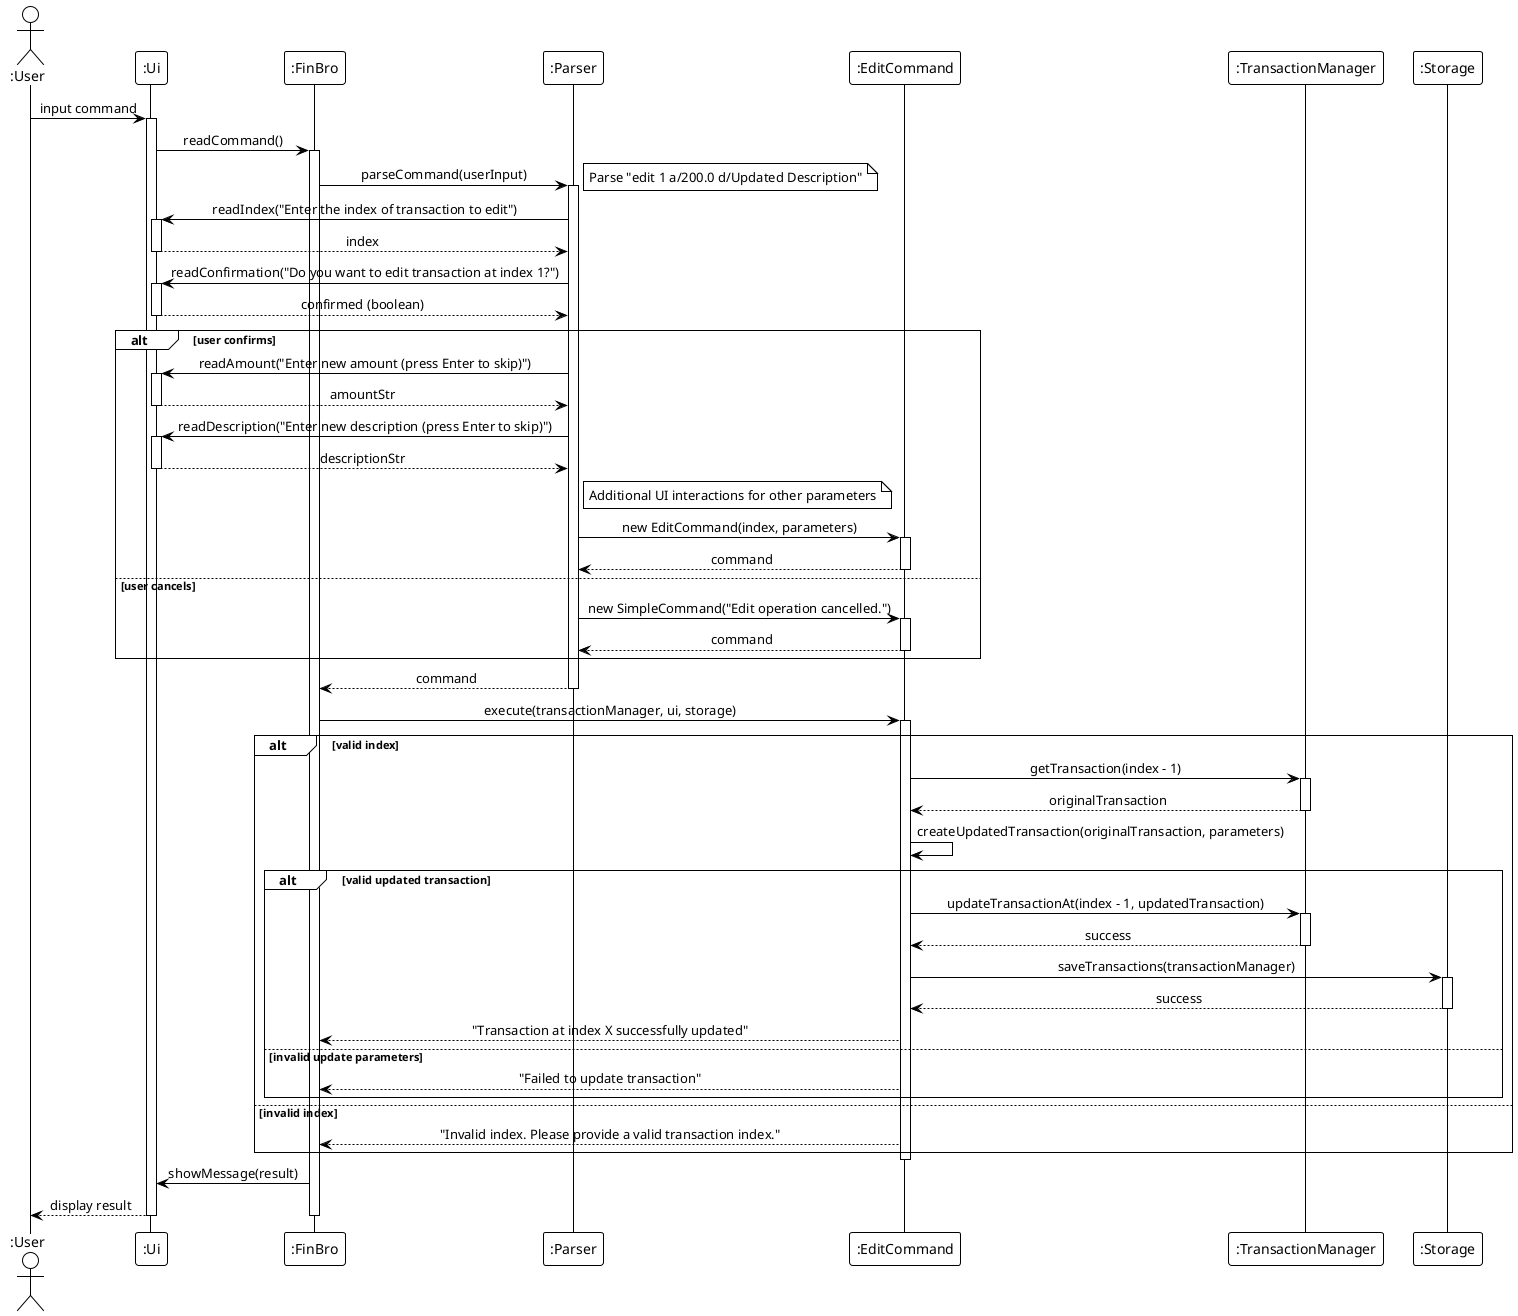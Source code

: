 @startuml
!theme plain
skinparam sequenceMessageAlign center
skinparam responseMessageBelowArrow true

actor ":User" as User
participant ":Ui" as UI
participant ":FinBro" as FinBro
participant ":Parser" as Parser
participant ":EditCommand" as EditCommand
participant ":TransactionManager" as TransactionMgr
participant ":Storage" as Storage

User -> UI : input command
activate UI

UI -> FinBro : readCommand()
activate FinBro

FinBro -> Parser : parseCommand(userInput)
activate Parser

note right: Parse "edit 1 a/200.0 d/Updated Description"

Parser -> UI : readIndex("Enter the index of transaction to edit")
activate UI
UI --> Parser : index
deactivate UI

Parser -> UI : readConfirmation("Do you want to edit transaction at index 1?")
activate UI
UI --> Parser : confirmed (boolean)
deactivate UI

alt user confirms
    Parser -> UI : readAmount("Enter new amount (press Enter to skip)")
    activate UI
    UI --> Parser : amountStr
    deactivate UI

    Parser -> UI : readDescription("Enter new description (press Enter to skip)")
    activate UI
    UI --> Parser : descriptionStr
    deactivate UI

    note right of Parser: Additional UI interactions for other parameters

    Parser -> EditCommand : new EditCommand(index, parameters)
    activate EditCommand
    EditCommand --> Parser : command
    deactivate EditCommand
else user cancels
    Parser -> EditCommand : new SimpleCommand("Edit operation cancelled.")
    activate EditCommand
    EditCommand --> Parser : command
    deactivate EditCommand
end

Parser --> FinBro : command
deactivate Parser

FinBro -> EditCommand : execute(transactionManager, ui, storage)
activate EditCommand

alt valid index
    EditCommand -> TransactionMgr : getTransaction(index - 1)
    activate TransactionMgr
    TransactionMgr --> EditCommand : originalTransaction
    deactivate TransactionMgr

    EditCommand -> EditCommand : createUpdatedTransaction(originalTransaction, parameters)

    alt valid updated transaction
        EditCommand -> TransactionMgr : updateTransactionAt(index - 1, updatedTransaction)
        activate TransactionMgr
        TransactionMgr --> EditCommand : success
        deactivate TransactionMgr

        EditCommand -> Storage : saveTransactions(transactionManager)
        activate Storage
        Storage --> EditCommand : success
        deactivate Storage

        EditCommand --> FinBro : "Transaction at index X successfully updated"
    else invalid update parameters
        EditCommand --> FinBro : "Failed to update transaction"
    end
else invalid index
    EditCommand --> FinBro : "Invalid index. Please provide a valid transaction index."
end

deactivate EditCommand

FinBro -> UI : showMessage(result)
UI --> User : display result
deactivate UI
deactivate FinBro

@enduml